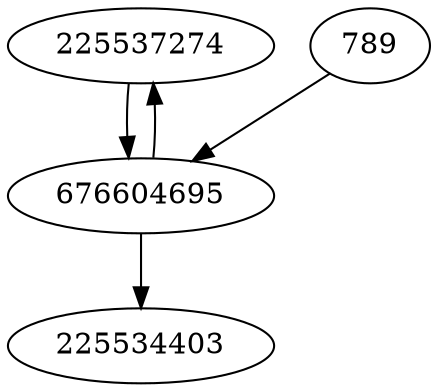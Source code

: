strict digraph  {
225537274;
225534403;
789;
676604695;
225537274 -> 676604695;
789 -> 676604695;
676604695 -> 225534403;
676604695 -> 225537274;
}
